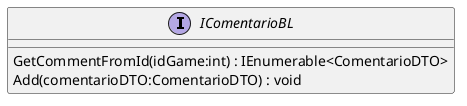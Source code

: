 @startuml
interface IComentarioBL {
    GetCommentFromId(idGame:int) : IEnumerable<ComentarioDTO>
    Add(comentarioDTO:ComentarioDTO) : void
}
@enduml
